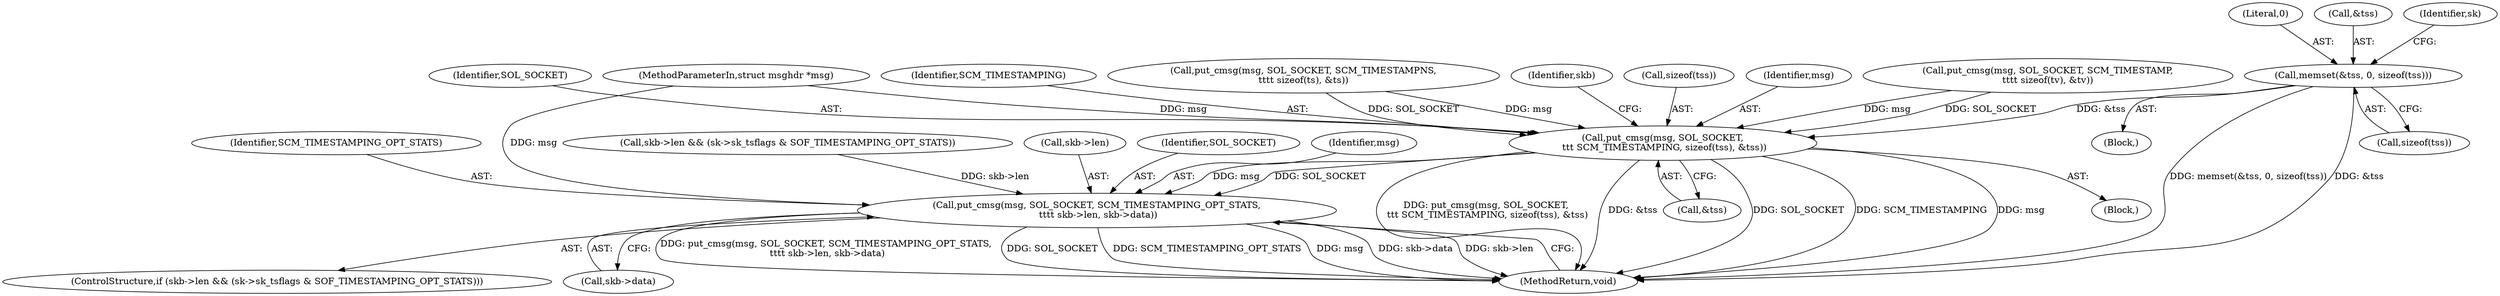 digraph "0_linux_8605330aac5a5785630aec8f64378a54891937cc_0@API" {
"1000169" [label="(Call,memset(&tss, 0, sizeof(tss)))"];
"1000219" [label="(Call,put_cmsg(msg, SOL_SOCKET,\n \t\t\t SCM_TIMESTAMPING, sizeof(tss), &tss))"];
"1000237" [label="(Call,put_cmsg(msg, SOL_SOCKET, SCM_TIMESTAMPING_OPT_STATS,\n \t\t\t\t skb->len, skb->data))"];
"1000218" [label="(Block,)"];
"1000146" [label="(Call,put_cmsg(msg, SOL_SOCKET, SCM_TIMESTAMP,\n\t\t\t\t sizeof(tv), &tv))"];
"1000230" [label="(Identifier,skb)"];
"1000227" [label="(ControlStructure,if (skb->len && (sk->sk_tsflags & SOF_TIMESTAMPING_OPT_STATS)))"];
"1000237" [label="(Call,put_cmsg(msg, SOL_SOCKET, SCM_TIMESTAMPING_OPT_STATS,\n \t\t\t\t skb->len, skb->data))"];
"1000173" [label="(Call,sizeof(tss))"];
"1000172" [label="(Literal,0)"];
"1000228" [label="(Call,skb->len && (sk->sk_tsflags & SOF_TIMESTAMPING_OPT_STATS))"];
"1000225" [label="(Call,&tss)"];
"1000244" [label="(Call,skb->data)"];
"1000223" [label="(Call,sizeof(tss))"];
"1000241" [label="(Call,skb->len)"];
"1000105" [label="(Block,)"];
"1000220" [label="(Identifier,msg)"];
"1000240" [label="(Identifier,SCM_TIMESTAMPING_OPT_STATS)"];
"1000170" [label="(Call,&tss)"];
"1000221" [label="(Identifier,SOL_SOCKET)"];
"1000219" [label="(Call,put_cmsg(msg, SOL_SOCKET,\n \t\t\t SCM_TIMESTAMPING, sizeof(tss), &tss))"];
"1000102" [label="(MethodParameterIn,struct msghdr *msg)"];
"1000247" [label="(MethodReturn,void)"];
"1000179" [label="(Identifier,sk)"];
"1000239" [label="(Identifier,SOL_SOCKET)"];
"1000169" [label="(Call,memset(&tss, 0, sizeof(tss)))"];
"1000222" [label="(Identifier,SCM_TIMESTAMPING)"];
"1000238" [label="(Identifier,msg)"];
"1000161" [label="(Call,put_cmsg(msg, SOL_SOCKET, SCM_TIMESTAMPNS,\n\t\t\t\t sizeof(ts), &ts))"];
"1000169" -> "1000105"  [label="AST: "];
"1000169" -> "1000173"  [label="CFG: "];
"1000170" -> "1000169"  [label="AST: "];
"1000172" -> "1000169"  [label="AST: "];
"1000173" -> "1000169"  [label="AST: "];
"1000179" -> "1000169"  [label="CFG: "];
"1000169" -> "1000247"  [label="DDG: memset(&tss, 0, sizeof(tss))"];
"1000169" -> "1000247"  [label="DDG: &tss"];
"1000169" -> "1000219"  [label="DDG: &tss"];
"1000219" -> "1000218"  [label="AST: "];
"1000219" -> "1000225"  [label="CFG: "];
"1000220" -> "1000219"  [label="AST: "];
"1000221" -> "1000219"  [label="AST: "];
"1000222" -> "1000219"  [label="AST: "];
"1000223" -> "1000219"  [label="AST: "];
"1000225" -> "1000219"  [label="AST: "];
"1000230" -> "1000219"  [label="CFG: "];
"1000219" -> "1000247"  [label="DDG: put_cmsg(msg, SOL_SOCKET,\n \t\t\t SCM_TIMESTAMPING, sizeof(tss), &tss)"];
"1000219" -> "1000247"  [label="DDG: &tss"];
"1000219" -> "1000247"  [label="DDG: SOL_SOCKET"];
"1000219" -> "1000247"  [label="DDG: SCM_TIMESTAMPING"];
"1000219" -> "1000247"  [label="DDG: msg"];
"1000161" -> "1000219"  [label="DDG: msg"];
"1000161" -> "1000219"  [label="DDG: SOL_SOCKET"];
"1000146" -> "1000219"  [label="DDG: msg"];
"1000146" -> "1000219"  [label="DDG: SOL_SOCKET"];
"1000102" -> "1000219"  [label="DDG: msg"];
"1000219" -> "1000237"  [label="DDG: msg"];
"1000219" -> "1000237"  [label="DDG: SOL_SOCKET"];
"1000237" -> "1000227"  [label="AST: "];
"1000237" -> "1000244"  [label="CFG: "];
"1000238" -> "1000237"  [label="AST: "];
"1000239" -> "1000237"  [label="AST: "];
"1000240" -> "1000237"  [label="AST: "];
"1000241" -> "1000237"  [label="AST: "];
"1000244" -> "1000237"  [label="AST: "];
"1000247" -> "1000237"  [label="CFG: "];
"1000237" -> "1000247"  [label="DDG: put_cmsg(msg, SOL_SOCKET, SCM_TIMESTAMPING_OPT_STATS,\n \t\t\t\t skb->len, skb->data)"];
"1000237" -> "1000247"  [label="DDG: SOL_SOCKET"];
"1000237" -> "1000247"  [label="DDG: SCM_TIMESTAMPING_OPT_STATS"];
"1000237" -> "1000247"  [label="DDG: msg"];
"1000237" -> "1000247"  [label="DDG: skb->data"];
"1000237" -> "1000247"  [label="DDG: skb->len"];
"1000102" -> "1000237"  [label="DDG: msg"];
"1000228" -> "1000237"  [label="DDG: skb->len"];
}
